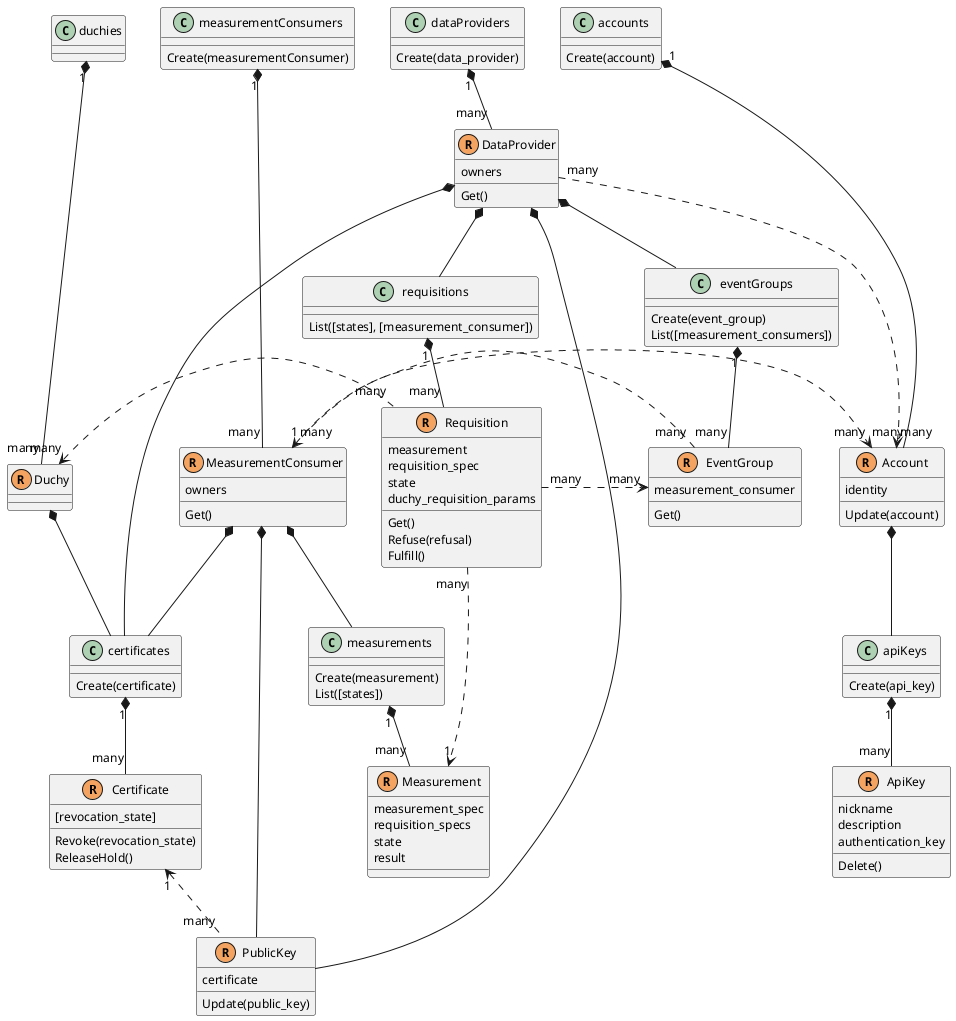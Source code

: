 @startuml

!unquoted procedure resource($type)
  class $type << (R, SandyBrown) >>
!endprocedure
!unquoted procedure collection($name, $type)
  $name "1" *-- "many" $type
  object $name
!endprocedure

skinparam default {
  fontName "Roboto Mono"
  fontSize 12
}

resource(Certificate) {
  [revocation_state]
  Revoke(revocation_state)
  ReleaseHold()
}
resource(PublicKey) {
  certificate
  Update(public_key)
}

resource(Duchy) {
}
resource(DataProvider) {
  owners
  Get()
}
resource(MeasurementConsumer) {
  owners
  Get()
}
resource(Measurement) {
  measurement_spec
  requisition_specs
  state
  result
}
resource(Account) {
  identity
  Update(account)
}

together {
  collection(duchies, Duchy) {
  }
  collection(measurementConsumers, MeasurementConsumer) {
    Create(measurementConsumer)
  }
  collection(dataProviders, DataProvider) {
    Create(data_provider)
  }
  collection(accounts, Account) {
    Create(account)
  }
}

collection(certificates, Certificate) {
  Create(certificate)
}
collection(requisitions, Requisition) {
  List([states], [measurement_consumer])
}
collection(eventGroups, EventGroup) {
  Create(event_group)
  List([measurement_consumers])
}
collection(measurements, Measurement) {
  Create(measurement)
  List([states])
}
collection(apiKeys, ApiKey) {
  Create(api_key)
}

resource(Requisition) {
  measurement
  requisition_spec
  state
  duchy_requisition_params
  Get()
  Refuse(refusal)
  Fulfill()
}
resource(EventGroup) {
  measurement_consumer
  Get()
}
resource(ApiKey) {
  nickname
  description
  authentication_key
  Delete()
}

Certificate "1" <.. "many" PublicKey

Duchy *-- certificates

DataProvider *-- eventGroups
DataProvider *-- requisitions
DataProvider *-- certificates
DataProvider *-- PublicKey
EventGroup "many" .> "1" MeasurementConsumer

'DataProviderPublicKey -[hidden]-> requisitions

Requisition "many" .> "many" EventGroup
Requisition "many" .> "1" Measurement
Duchy "many" <. "many" Requisition

MeasurementConsumer *-- measurements
MeasurementConsumer *-- certificates
MeasurementConsumer *-- PublicKey

Account *-- apiKeys
MeasurementConsumer "many" .> " many" Account
DataProvider "many" .> "many" Account

@enduml
